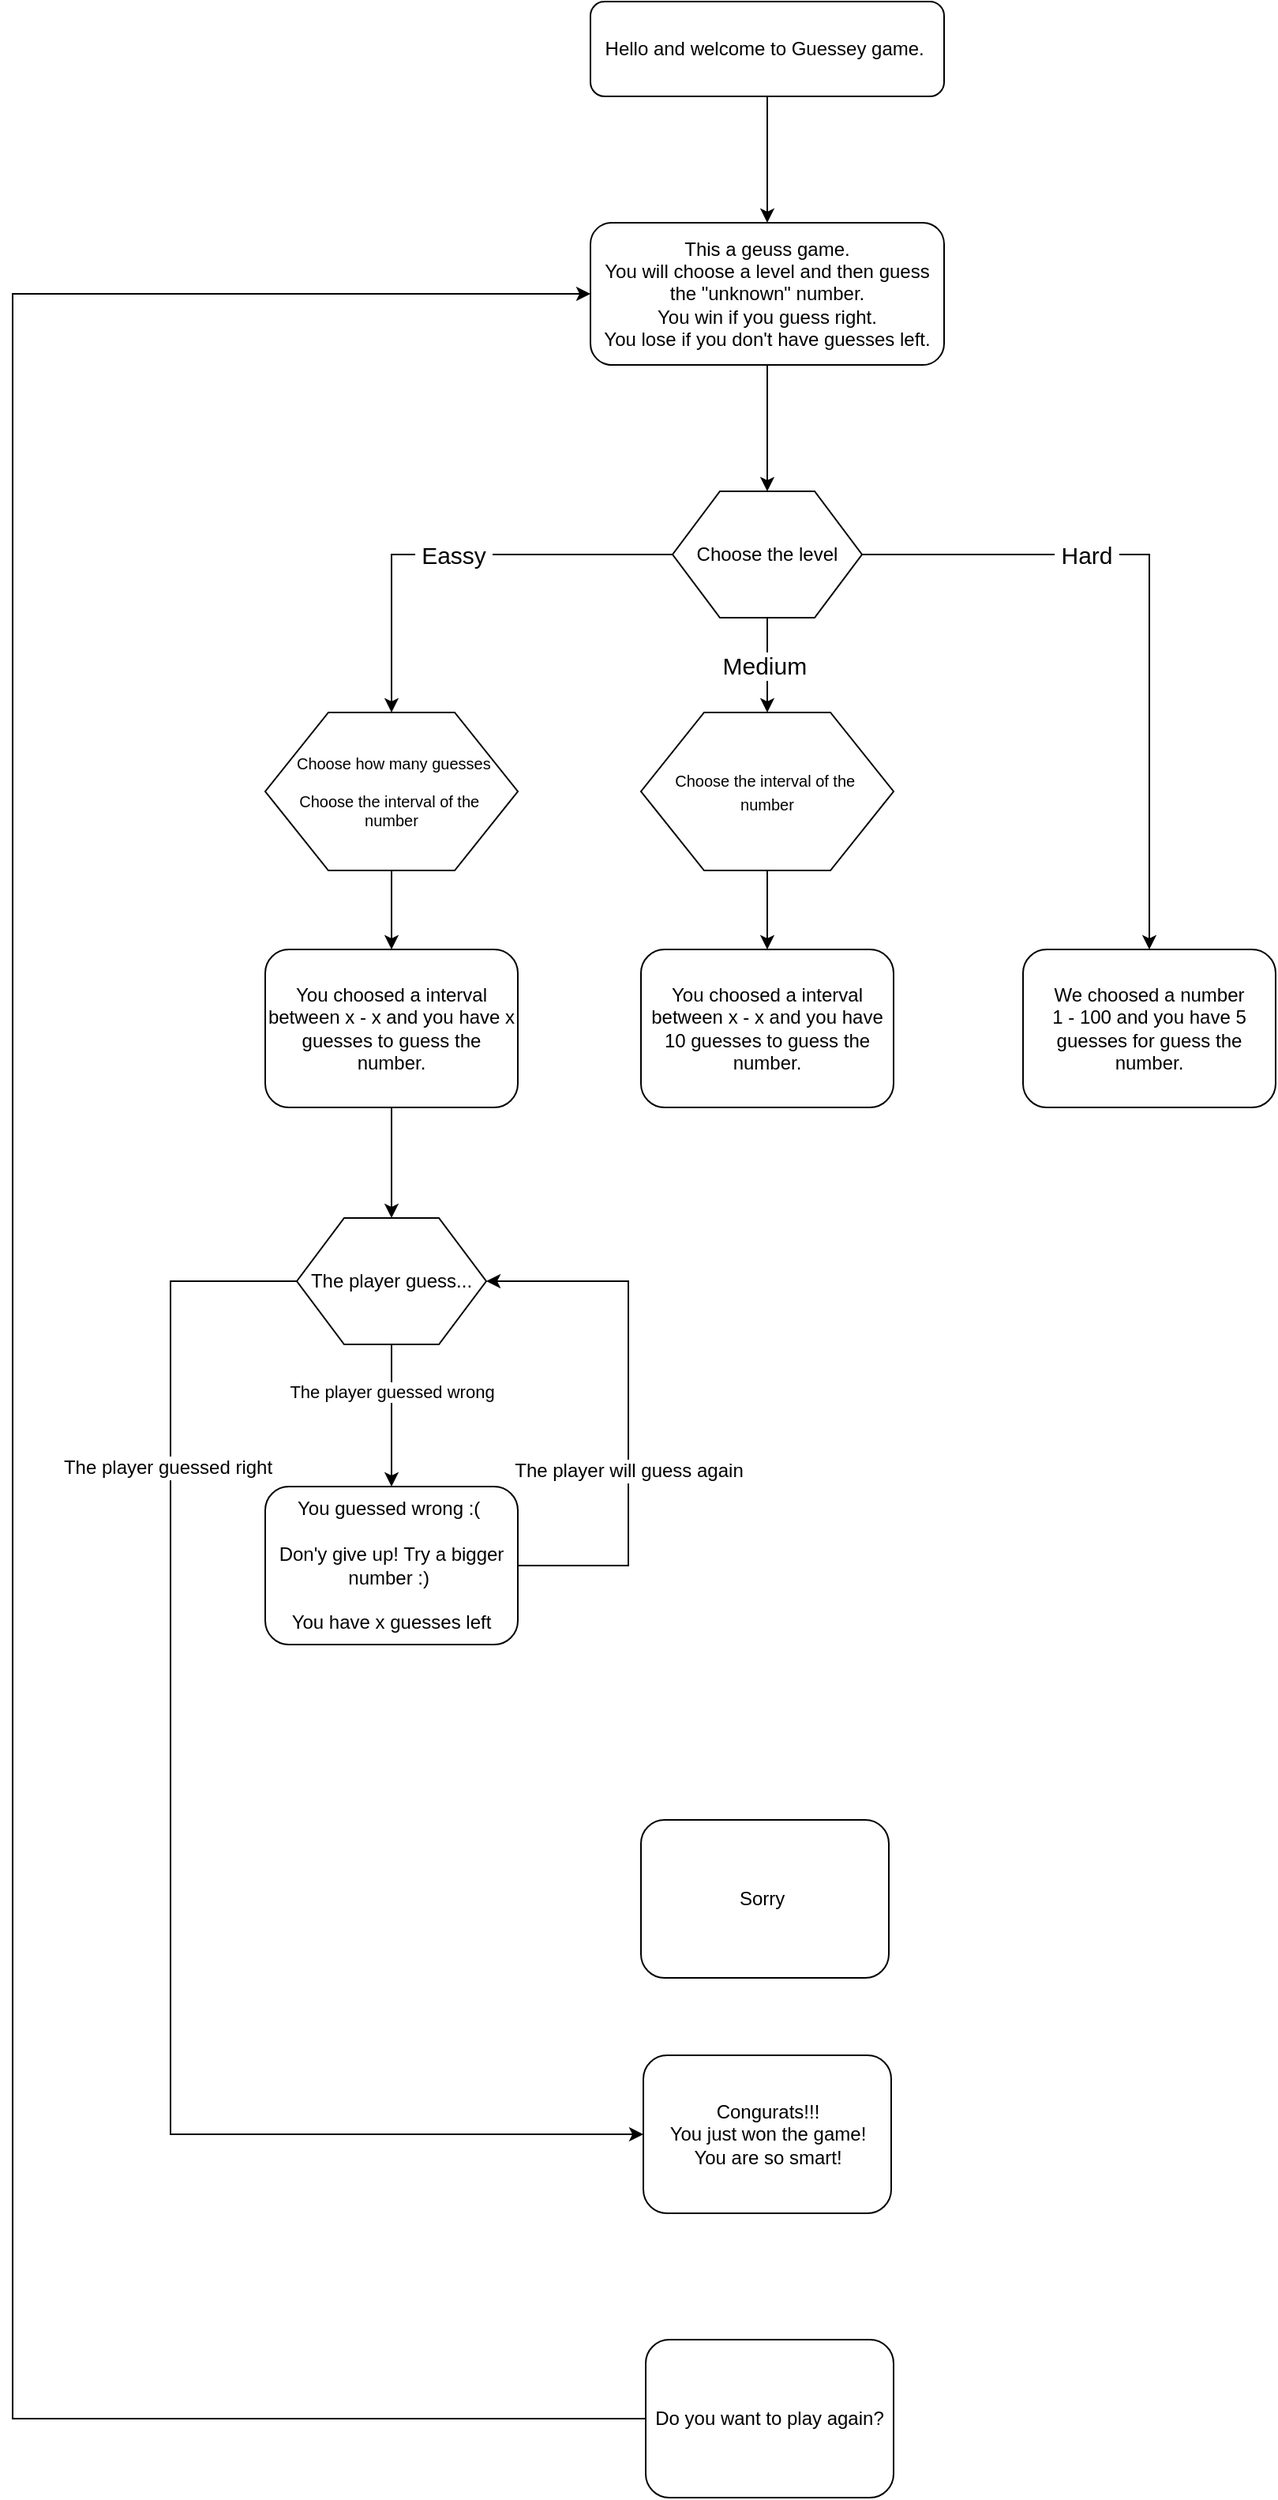 <mxfile version="12.7.9" type="github">
  <diagram id="tMd9ICzVhDhLZQDkVzP8" name="Page-1">
    <mxGraphModel dx="716" dy="403" grid="1" gridSize="10" guides="1" tooltips="1" connect="1" arrows="1" fold="1" page="1" pageScale="1" pageWidth="583" pageHeight="827" math="0" shadow="0">
      <root>
        <mxCell id="0" />
        <mxCell id="1" parent="0" />
        <mxCell id="91jYhELarWI6QOGPaNz7-2" value="" style="edgeStyle=orthogonalEdgeStyle;rounded=0;orthogonalLoop=1;jettySize=auto;html=1;" parent="1" source="4impifudvHxg1FR5p295-1" target="91jYhELarWI6QOGPaNz7-1" edge="1">
          <mxGeometry relative="1" as="geometry" />
        </mxCell>
        <mxCell id="4impifudvHxg1FR5p295-1" value="Hello and welcome to Guessey game.&amp;nbsp;" style="rounded=1;whiteSpace=wrap;html=1;" parent="1" vertex="1">
          <mxGeometry x="476" y="40" width="224" height="60" as="geometry" />
        </mxCell>
        <mxCell id="91jYhELarWI6QOGPaNz7-7" value="" style="edgeStyle=orthogonalEdgeStyle;rounded=0;orthogonalLoop=1;jettySize=auto;html=1;" parent="1" source="91jYhELarWI6QOGPaNz7-1" target="91jYhELarWI6QOGPaNz7-5" edge="1">
          <mxGeometry relative="1" as="geometry" />
        </mxCell>
        <mxCell id="91jYhELarWI6QOGPaNz7-1" value="This a geuss game.&lt;br&gt;You will choose a level and then guess the &quot;unknown&quot; number.&lt;br&gt;You win if you guess right.&lt;br&gt;You lose if you don&#39;t have guesses left." style="rounded=1;whiteSpace=wrap;html=1;" parent="1" vertex="1">
          <mxGeometry x="476" y="180" width="224" height="90" as="geometry" />
        </mxCell>
        <mxCell id="aeeU0JAFLcM3ZiU7aX7a-2" value="&lt;font style=&quot;font-size: 15px&quot;&gt;&amp;nbsp;Eassy&amp;nbsp;&lt;/font&gt;" style="edgeStyle=orthogonalEdgeStyle;rounded=0;orthogonalLoop=1;jettySize=auto;html=1;" parent="1" source="91jYhELarWI6QOGPaNz7-5" target="aeeU0JAFLcM3ZiU7aX7a-1" edge="1">
          <mxGeometry relative="1" as="geometry" />
        </mxCell>
        <mxCell id="aeeU0JAFLcM3ZiU7aX7a-4" value="&lt;font style=&quot;font-size: 15px&quot;&gt;Medium&amp;nbsp;&lt;/font&gt;" style="edgeStyle=orthogonalEdgeStyle;rounded=0;orthogonalLoop=1;jettySize=auto;html=1;" parent="1" source="91jYhELarWI6QOGPaNz7-5" target="aeeU0JAFLcM3ZiU7aX7a-3" edge="1">
          <mxGeometry relative="1" as="geometry" />
        </mxCell>
        <mxCell id="aeeU0JAFLcM3ZiU7aX7a-6" value="&lt;font style=&quot;font-size: 15px&quot;&gt;&amp;nbsp;Hard&amp;nbsp;&lt;/font&gt;" style="edgeStyle=orthogonalEdgeStyle;rounded=0;orthogonalLoop=1;jettySize=auto;html=1;entryX=0.5;entryY=0;entryDx=0;entryDy=0;" parent="1" source="91jYhELarWI6QOGPaNz7-5" target="aeeU0JAFLcM3ZiU7aX7a-7" edge="1">
          <mxGeometry x="-0.343" relative="1" as="geometry">
            <mxPoint x="830" y="490" as="targetPoint" />
            <mxPoint as="offset" />
          </mxGeometry>
        </mxCell>
        <mxCell id="91jYhELarWI6QOGPaNz7-5" value="Choose the level" style="shape=hexagon;perimeter=hexagonPerimeter2;whiteSpace=wrap;html=1;" parent="1" vertex="1">
          <mxGeometry x="528" y="350" width="120" height="80" as="geometry" />
        </mxCell>
        <mxCell id="aeeU0JAFLcM3ZiU7aX7a-11" value="" style="edgeStyle=orthogonalEdgeStyle;rounded=0;orthogonalLoop=1;jettySize=auto;html=1;" parent="1" source="aeeU0JAFLcM3ZiU7aX7a-3" target="aeeU0JAFLcM3ZiU7aX7a-10" edge="1">
          <mxGeometry relative="1" as="geometry" />
        </mxCell>
        <mxCell id="aeeU0JAFLcM3ZiU7aX7a-3" value="&lt;span style=&quot;font-size: 10px&quot;&gt;Choose the interval of the&amp;nbsp;&lt;/span&gt;&lt;br style=&quot;font-size: 10px&quot;&gt;&lt;span style=&quot;font-size: 10px&quot;&gt;number&lt;/span&gt;" style="shape=hexagon;perimeter=hexagonPerimeter2;whiteSpace=wrap;html=1;" parent="1" vertex="1">
          <mxGeometry x="508" y="490" width="160" height="100" as="geometry" />
        </mxCell>
        <mxCell id="aeeU0JAFLcM3ZiU7aX7a-9" value="" style="edgeStyle=orthogonalEdgeStyle;rounded=0;orthogonalLoop=1;jettySize=auto;html=1;" parent="1" source="aeeU0JAFLcM3ZiU7aX7a-1" target="aeeU0JAFLcM3ZiU7aX7a-8" edge="1">
          <mxGeometry relative="1" as="geometry" />
        </mxCell>
        <mxCell id="aeeU0JAFLcM3ZiU7aX7a-1" value="&lt;p style=&quot;line-height: 120%&quot;&gt;&lt;/p&gt;&lt;div style=&quot;font-size: 10px&quot;&gt;&lt;font style=&quot;font-size: 10px&quot;&gt;&amp;nbsp;Choose how many guesses&lt;/font&gt;&lt;/div&gt;&lt;div style=&quot;font-size: 10px&quot;&gt;&lt;font style=&quot;font-size: 10px&quot;&gt;&lt;br&gt;&lt;/font&gt;&lt;/div&gt;&lt;div style=&quot;font-size: 10px&quot;&gt;&lt;font style=&quot;font-size: 10px&quot;&gt;Choose the interval of the&amp;nbsp;&lt;br&gt;number&lt;/font&gt;&lt;/div&gt;&lt;p&gt;&lt;/p&gt;" style="shape=hexagon;perimeter=hexagonPerimeter2;whiteSpace=wrap;html=1;" parent="1" vertex="1">
          <mxGeometry x="270" y="490" width="160" height="100" as="geometry" />
        </mxCell>
        <mxCell id="aeeU0JAFLcM3ZiU7aX7a-7" value="We choosed a number &lt;br&gt;1 - 100 and you have 5 guesses for guess the number." style="rounded=1;whiteSpace=wrap;html=1;" parent="1" vertex="1">
          <mxGeometry x="750" y="640" width="160" height="100" as="geometry" />
        </mxCell>
        <mxCell id="aeeU0JAFLcM3ZiU7aX7a-16" value="" style="edgeStyle=orthogonalEdgeStyle;rounded=0;orthogonalLoop=1;jettySize=auto;html=1;" parent="1" source="aeeU0JAFLcM3ZiU7aX7a-8" target="aeeU0JAFLcM3ZiU7aX7a-15" edge="1">
          <mxGeometry relative="1" as="geometry" />
        </mxCell>
        <mxCell id="aeeU0JAFLcM3ZiU7aX7a-8" value="You choosed a interval between x - x and you have x guesses to guess the number." style="rounded=1;whiteSpace=wrap;html=1;" parent="1" vertex="1">
          <mxGeometry x="270" y="640" width="160" height="100" as="geometry" />
        </mxCell>
        <mxCell id="aeeU0JAFLcM3ZiU7aX7a-10" value="You choosed a interval between x - x and you have 10 guesses to guess the number." style="rounded=1;whiteSpace=wrap;html=1;" parent="1" vertex="1">
          <mxGeometry x="508" y="640" width="160" height="100" as="geometry" />
        </mxCell>
        <mxCell id="pWS09eSrb2gzHep_VrF1-2" value="The player guessed wrong" style="edgeStyle=orthogonalEdgeStyle;rounded=0;orthogonalLoop=1;jettySize=auto;html=1;" edge="1" parent="1" source="aeeU0JAFLcM3ZiU7aX7a-15" target="pWS09eSrb2gzHep_VrF1-1">
          <mxGeometry x="-0.333" relative="1" as="geometry">
            <mxPoint as="offset" />
          </mxGeometry>
        </mxCell>
        <mxCell id="pWS09eSrb2gzHep_VrF1-8" value="" style="edgeStyle=orthogonalEdgeStyle;rounded=0;orthogonalLoop=1;jettySize=auto;html=1;entryX=0;entryY=0.5;entryDx=0;entryDy=0;" edge="1" parent="1" source="aeeU0JAFLcM3ZiU7aX7a-15" target="pWS09eSrb2gzHep_VrF1-4">
          <mxGeometry relative="1" as="geometry">
            <mxPoint x="210" y="850.0" as="targetPoint" />
            <Array as="points">
              <mxPoint x="210" y="850" />
              <mxPoint x="210" y="1390" />
            </Array>
          </mxGeometry>
        </mxCell>
        <mxCell id="pWS09eSrb2gzHep_VrF1-9" value="The player guessed right" style="text;html=1;align=center;verticalAlign=middle;resizable=0;points=[];labelBackgroundColor=#ffffff;" vertex="1" connectable="0" parent="pWS09eSrb2gzHep_VrF1-8">
          <mxGeometry x="-0.569" y="-2" relative="1" as="geometry">
            <mxPoint as="offset" />
          </mxGeometry>
        </mxCell>
        <mxCell id="aeeU0JAFLcM3ZiU7aX7a-15" value="The player guess..." style="shape=hexagon;perimeter=hexagonPerimeter2;whiteSpace=wrap;html=1;" parent="1" vertex="1">
          <mxGeometry x="290" y="810" width="120" height="80" as="geometry" />
        </mxCell>
        <mxCell id="pWS09eSrb2gzHep_VrF1-3" style="edgeStyle=orthogonalEdgeStyle;rounded=0;orthogonalLoop=1;jettySize=auto;html=1;entryX=1;entryY=0.5;entryDx=0;entryDy=0;exitX=1;exitY=0.5;exitDx=0;exitDy=0;" edge="1" parent="1" source="pWS09eSrb2gzHep_VrF1-1" target="aeeU0JAFLcM3ZiU7aX7a-15">
          <mxGeometry relative="1" as="geometry">
            <mxPoint x="490" y="840" as="targetPoint" />
            <Array as="points">
              <mxPoint x="500" y="1030" />
              <mxPoint x="500" y="850" />
            </Array>
          </mxGeometry>
        </mxCell>
        <mxCell id="pWS09eSrb2gzHep_VrF1-10" value="The player will guess again" style="text;html=1;align=center;verticalAlign=middle;resizable=0;points=[];labelBackgroundColor=#ffffff;" vertex="1" connectable="0" parent="pWS09eSrb2gzHep_VrF1-3">
          <mxGeometry x="0.082" y="-3" relative="1" as="geometry">
            <mxPoint x="-3" y="54.1" as="offset" />
          </mxGeometry>
        </mxCell>
        <mxCell id="pWS09eSrb2gzHep_VrF1-1" value="You guessed wrong :(&amp;nbsp;&lt;br&gt;&lt;br&gt;Don&#39;y give up! Try a bigger number :)&amp;nbsp;&lt;br&gt;&lt;br&gt;You have x guesses left" style="rounded=1;whiteSpace=wrap;html=1;" vertex="1" parent="1">
          <mxGeometry x="270" y="980" width="160" height="100" as="geometry" />
        </mxCell>
        <mxCell id="pWS09eSrb2gzHep_VrF1-4" value="Congurats!!!&lt;br&gt;You just won the game!&lt;br&gt;You are so smart!" style="rounded=1;whiteSpace=wrap;html=1;" vertex="1" parent="1">
          <mxGeometry x="509.5" y="1340" width="157" height="100" as="geometry" />
        </mxCell>
        <mxCell id="pWS09eSrb2gzHep_VrF1-6" style="edgeStyle=orthogonalEdgeStyle;rounded=0;orthogonalLoop=1;jettySize=auto;html=1;entryX=0;entryY=0.5;entryDx=0;entryDy=0;" edge="1" parent="1" source="pWS09eSrb2gzHep_VrF1-5" target="91jYhELarWI6QOGPaNz7-1">
          <mxGeometry relative="1" as="geometry">
            <Array as="points">
              <mxPoint x="110" y="1570" />
              <mxPoint x="110" y="225" />
            </Array>
          </mxGeometry>
        </mxCell>
        <mxCell id="pWS09eSrb2gzHep_VrF1-5" value="Do you want to play again?" style="rounded=1;whiteSpace=wrap;html=1;" vertex="1" parent="1">
          <mxGeometry x="511" y="1520" width="157" height="100" as="geometry" />
        </mxCell>
        <mxCell id="pWS09eSrb2gzHep_VrF1-11" value="Sorry&amp;nbsp;" style="rounded=1;whiteSpace=wrap;html=1;" vertex="1" parent="1">
          <mxGeometry x="508" y="1191" width="157" height="100" as="geometry" />
        </mxCell>
      </root>
    </mxGraphModel>
  </diagram>
</mxfile>

